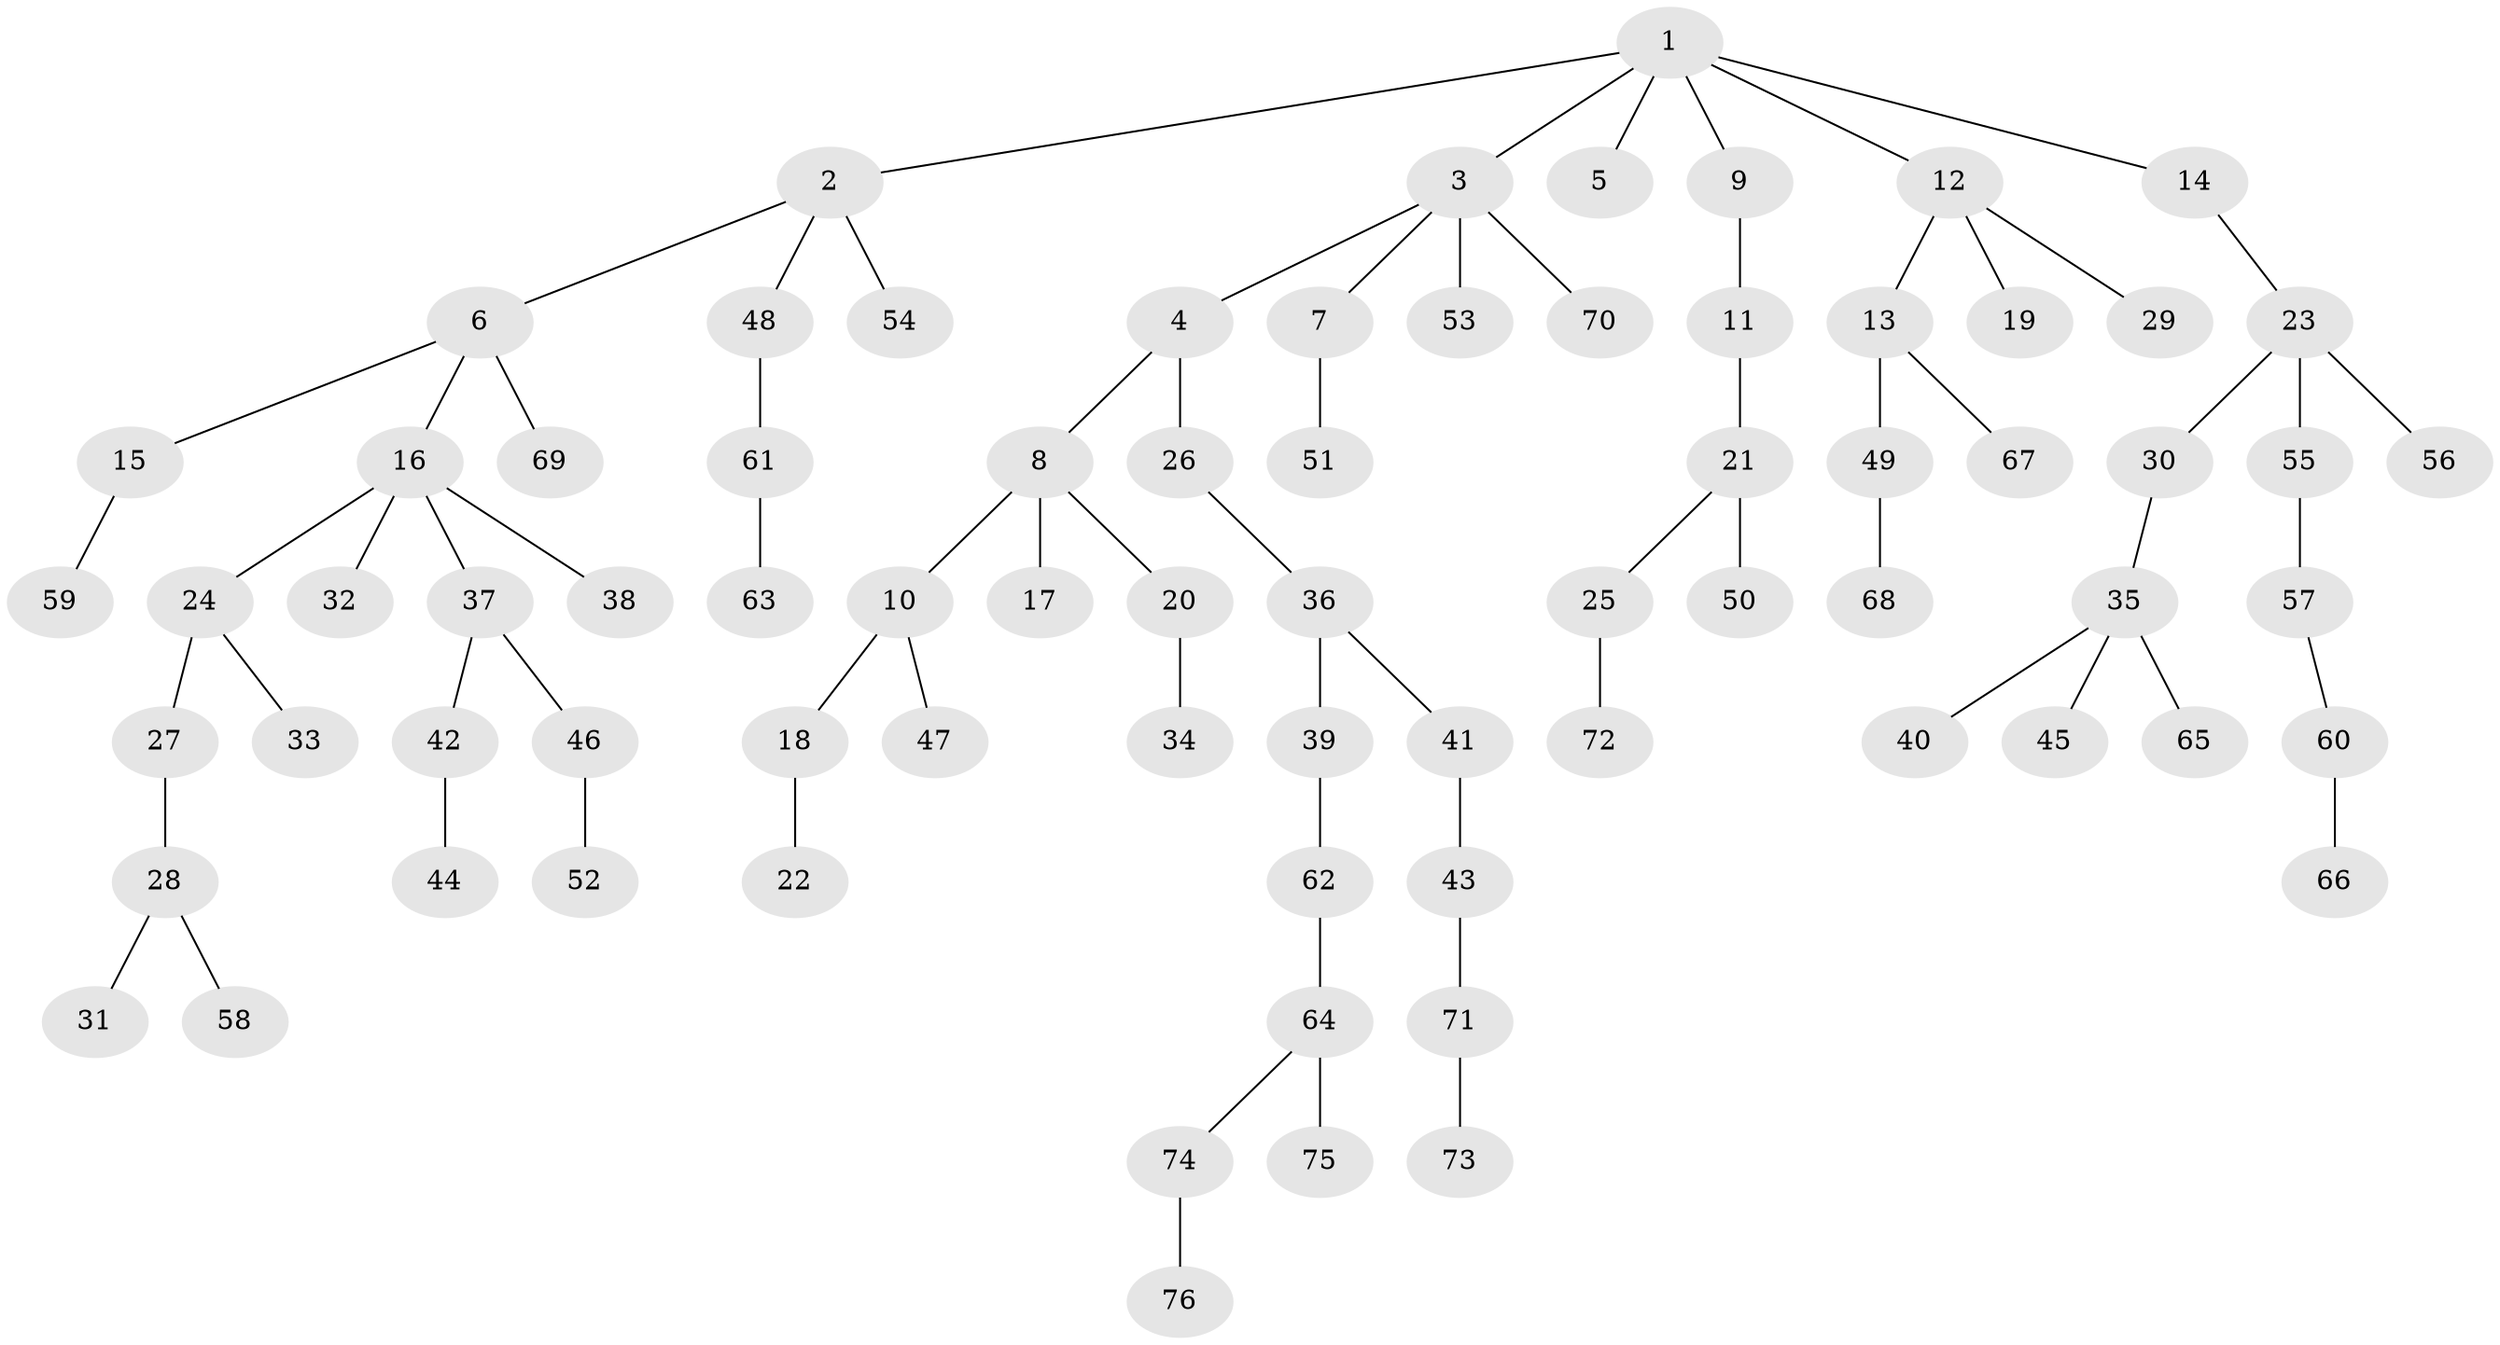 // original degree distribution, {6: 0.018518518518518517, 4: 0.08333333333333333, 2: 0.26851851851851855, 5: 0.027777777777777776, 3: 0.12962962962962962, 1: 0.4722222222222222}
// Generated by graph-tools (version 1.1) at 2025/52/03/04/25 22:52:00]
// undirected, 76 vertices, 75 edges
graph export_dot {
  node [color=gray90,style=filled];
  1;
  2;
  3;
  4;
  5;
  6;
  7;
  8;
  9;
  10;
  11;
  12;
  13;
  14;
  15;
  16;
  17;
  18;
  19;
  20;
  21;
  22;
  23;
  24;
  25;
  26;
  27;
  28;
  29;
  30;
  31;
  32;
  33;
  34;
  35;
  36;
  37;
  38;
  39;
  40;
  41;
  42;
  43;
  44;
  45;
  46;
  47;
  48;
  49;
  50;
  51;
  52;
  53;
  54;
  55;
  56;
  57;
  58;
  59;
  60;
  61;
  62;
  63;
  64;
  65;
  66;
  67;
  68;
  69;
  70;
  71;
  72;
  73;
  74;
  75;
  76;
  1 -- 2 [weight=1.0];
  1 -- 3 [weight=1.0];
  1 -- 5 [weight=1.0];
  1 -- 9 [weight=1.0];
  1 -- 12 [weight=1.0];
  1 -- 14 [weight=1.0];
  2 -- 6 [weight=1.0];
  2 -- 48 [weight=1.0];
  2 -- 54 [weight=1.0];
  3 -- 4 [weight=1.0];
  3 -- 7 [weight=1.0];
  3 -- 53 [weight=1.0];
  3 -- 70 [weight=1.0];
  4 -- 8 [weight=1.0];
  4 -- 26 [weight=1.0];
  6 -- 15 [weight=1.0];
  6 -- 16 [weight=1.0];
  6 -- 69 [weight=1.0];
  7 -- 51 [weight=1.0];
  8 -- 10 [weight=1.0];
  8 -- 17 [weight=1.0];
  8 -- 20 [weight=1.0];
  9 -- 11 [weight=1.0];
  10 -- 18 [weight=1.0];
  10 -- 47 [weight=1.0];
  11 -- 21 [weight=1.0];
  12 -- 13 [weight=1.0];
  12 -- 19 [weight=1.0];
  12 -- 29 [weight=1.0];
  13 -- 49 [weight=1.0];
  13 -- 67 [weight=1.0];
  14 -- 23 [weight=1.0];
  15 -- 59 [weight=1.0];
  16 -- 24 [weight=1.0];
  16 -- 32 [weight=1.0];
  16 -- 37 [weight=1.0];
  16 -- 38 [weight=1.0];
  18 -- 22 [weight=1.0];
  20 -- 34 [weight=1.0];
  21 -- 25 [weight=1.0];
  21 -- 50 [weight=1.0];
  23 -- 30 [weight=1.0];
  23 -- 55 [weight=1.0];
  23 -- 56 [weight=1.0];
  24 -- 27 [weight=1.0];
  24 -- 33 [weight=1.0];
  25 -- 72 [weight=1.0];
  26 -- 36 [weight=1.0];
  27 -- 28 [weight=1.0];
  28 -- 31 [weight=1.0];
  28 -- 58 [weight=1.0];
  30 -- 35 [weight=1.0];
  35 -- 40 [weight=1.0];
  35 -- 45 [weight=1.0];
  35 -- 65 [weight=1.0];
  36 -- 39 [weight=1.0];
  36 -- 41 [weight=1.0];
  37 -- 42 [weight=1.0];
  37 -- 46 [weight=1.0];
  39 -- 62 [weight=1.0];
  41 -- 43 [weight=1.0];
  42 -- 44 [weight=1.0];
  43 -- 71 [weight=1.0];
  46 -- 52 [weight=1.0];
  48 -- 61 [weight=1.0];
  49 -- 68 [weight=1.0];
  55 -- 57 [weight=1.0];
  57 -- 60 [weight=1.0];
  60 -- 66 [weight=1.0];
  61 -- 63 [weight=1.0];
  62 -- 64 [weight=1.0];
  64 -- 74 [weight=1.0];
  64 -- 75 [weight=1.0];
  71 -- 73 [weight=1.0];
  74 -- 76 [weight=1.0];
}
